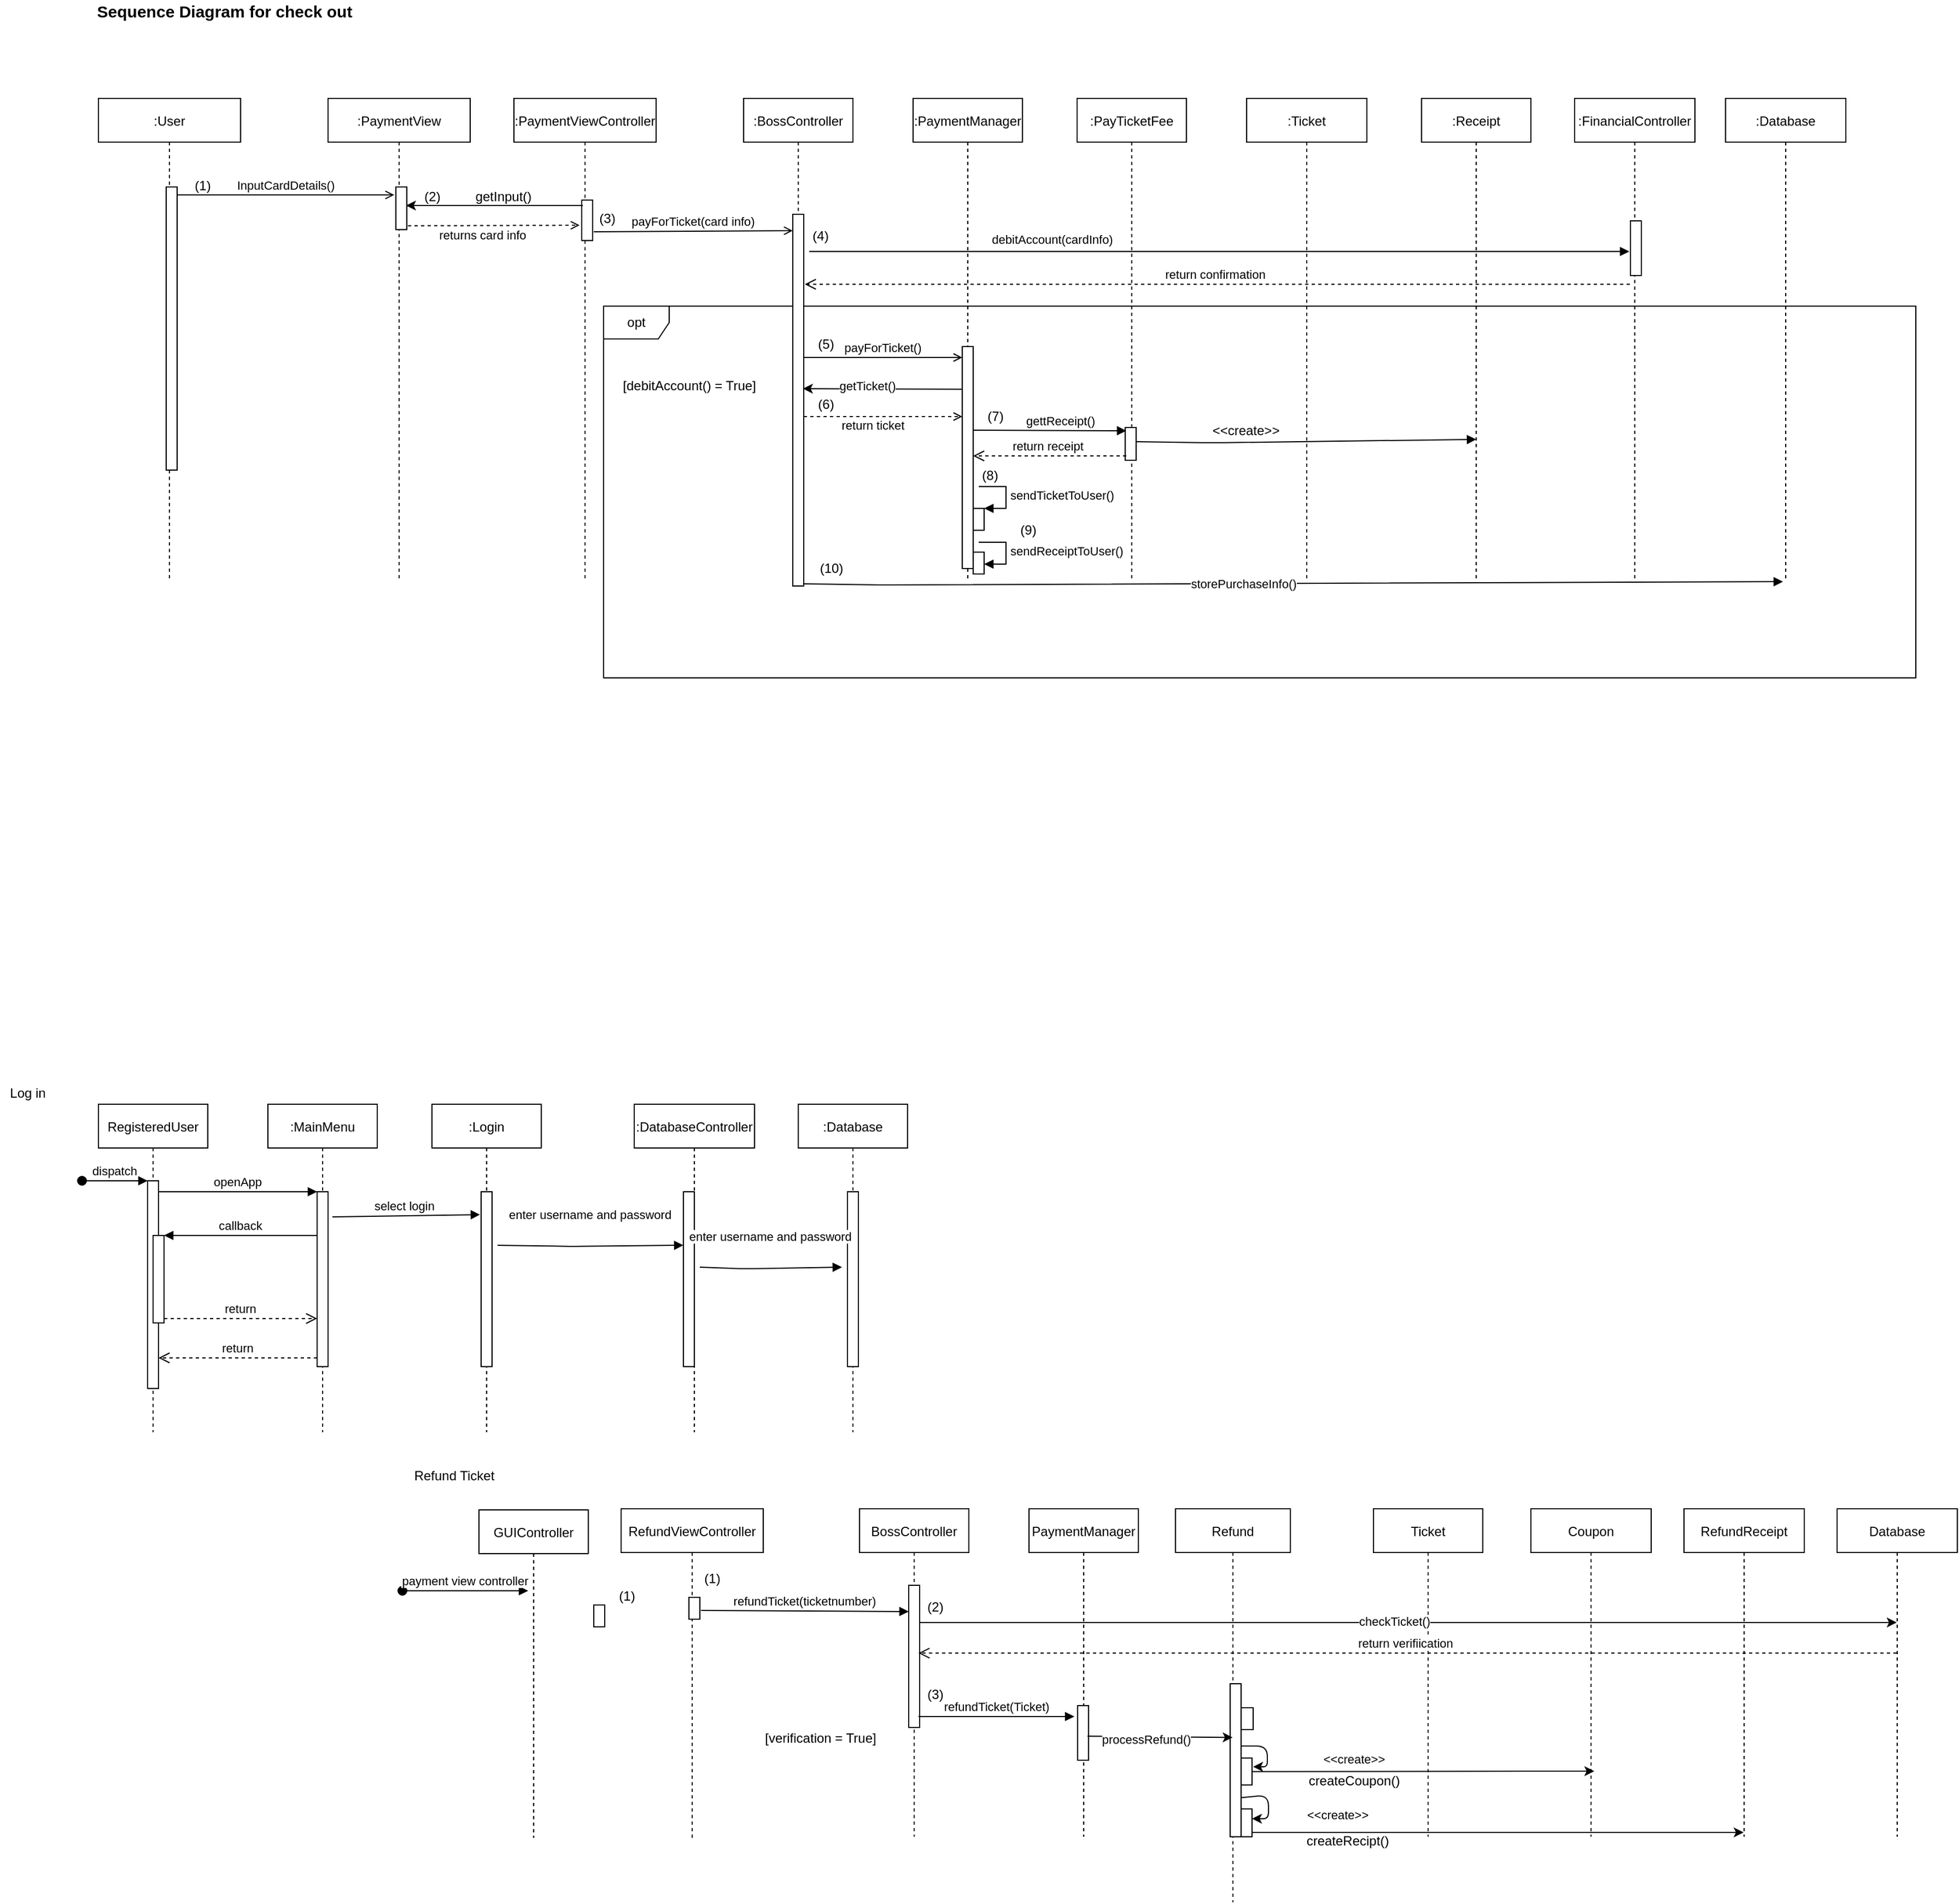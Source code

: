 <mxfile version="13.10.0" type="device"><diagram id="kgpKYQtTHZ0yAKxKKP6v" name="Page-1"><mxGraphModel dx="2732" dy="246" grid="1" gridSize="10" guides="1" tooltips="1" connect="1" arrows="1" fold="1" page="1" pageScale="1" pageWidth="2339" pageHeight="3300" math="0" shadow="0"><root><mxCell id="0"/><mxCell id="1" parent="0"/><mxCell id="AtblsOlPLHBQ5N2xJBc1-201" value="opt" style="shape=umlFrame;whiteSpace=wrap;html=1;" vertex="1" parent="1"><mxGeometry x="-708" y="660" width="1200" height="340" as="geometry"/></mxCell><mxCell id="3nuBFxr9cyL0pnOWT2aG-1" value="RegisteredUser" style="shape=umlLifeline;perimeter=lifelinePerimeter;container=1;collapsible=0;recursiveResize=0;rounded=0;shadow=0;strokeWidth=1;" parent="1" vertex="1"><mxGeometry x="-1170" y="1390" width="100" height="300" as="geometry"/></mxCell><mxCell id="3nuBFxr9cyL0pnOWT2aG-2" value="" style="points=[];perimeter=orthogonalPerimeter;rounded=0;shadow=0;strokeWidth=1;" parent="3nuBFxr9cyL0pnOWT2aG-1" vertex="1"><mxGeometry x="45" y="70" width="10" height="190" as="geometry"/></mxCell><mxCell id="3nuBFxr9cyL0pnOWT2aG-3" value="dispatch" style="verticalAlign=bottom;startArrow=oval;endArrow=block;startSize=8;shadow=0;strokeWidth=1;" parent="3nuBFxr9cyL0pnOWT2aG-1" target="3nuBFxr9cyL0pnOWT2aG-2" edge="1"><mxGeometry relative="1" as="geometry"><mxPoint x="-15" y="70" as="sourcePoint"/></mxGeometry></mxCell><mxCell id="3nuBFxr9cyL0pnOWT2aG-4" value="" style="points=[];perimeter=orthogonalPerimeter;rounded=0;shadow=0;strokeWidth=1;" parent="3nuBFxr9cyL0pnOWT2aG-1" vertex="1"><mxGeometry x="50" y="120" width="10" height="80" as="geometry"/></mxCell><mxCell id="3nuBFxr9cyL0pnOWT2aG-5" value=":MainMenu" style="shape=umlLifeline;perimeter=lifelinePerimeter;container=1;collapsible=0;recursiveResize=0;rounded=0;shadow=0;strokeWidth=1;" parent="1" vertex="1"><mxGeometry x="-1015" y="1390" width="100" height="300" as="geometry"/></mxCell><mxCell id="3nuBFxr9cyL0pnOWT2aG-6" value="" style="points=[];perimeter=orthogonalPerimeter;rounded=0;shadow=0;strokeWidth=1;" parent="3nuBFxr9cyL0pnOWT2aG-5" vertex="1"><mxGeometry x="45" y="80" width="10" height="160" as="geometry"/></mxCell><mxCell id="3nuBFxr9cyL0pnOWT2aG-7" value="return" style="verticalAlign=bottom;endArrow=open;dashed=1;endSize=8;exitX=0;exitY=0.95;shadow=0;strokeWidth=1;" parent="1" source="3nuBFxr9cyL0pnOWT2aG-6" target="3nuBFxr9cyL0pnOWT2aG-2" edge="1"><mxGeometry relative="1" as="geometry"><mxPoint x="-1030" y="1546" as="targetPoint"/></mxGeometry></mxCell><mxCell id="3nuBFxr9cyL0pnOWT2aG-8" value="openApp" style="verticalAlign=bottom;endArrow=block;entryX=0;entryY=0;shadow=0;strokeWidth=1;" parent="1" source="3nuBFxr9cyL0pnOWT2aG-2" target="3nuBFxr9cyL0pnOWT2aG-6" edge="1"><mxGeometry relative="1" as="geometry"><mxPoint x="-1030" y="1470" as="sourcePoint"/></mxGeometry></mxCell><mxCell id="3nuBFxr9cyL0pnOWT2aG-9" value="callback" style="verticalAlign=bottom;endArrow=block;entryX=1;entryY=0;shadow=0;strokeWidth=1;" parent="1" source="3nuBFxr9cyL0pnOWT2aG-6" target="3nuBFxr9cyL0pnOWT2aG-4" edge="1"><mxGeometry relative="1" as="geometry"><mxPoint x="-1065" y="1510" as="sourcePoint"/></mxGeometry></mxCell><mxCell id="3nuBFxr9cyL0pnOWT2aG-10" value="return" style="verticalAlign=bottom;endArrow=open;dashed=1;endSize=8;exitX=1;exitY=0.95;shadow=0;strokeWidth=1;" parent="1" source="3nuBFxr9cyL0pnOWT2aG-4" target="3nuBFxr9cyL0pnOWT2aG-6" edge="1"><mxGeometry relative="1" as="geometry"><mxPoint x="-1065" y="1567" as="targetPoint"/></mxGeometry></mxCell><mxCell id="KRkbuGEPTGUdiu1yoSvD-2" value="Log in" style="text;html=1;align=center;verticalAlign=middle;resizable=0;points=[];autosize=1;" parent="1" vertex="1"><mxGeometry x="-1260" y="1370" width="50" height="20" as="geometry"/></mxCell><mxCell id="KRkbuGEPTGUdiu1yoSvD-3" value=":Login" style="shape=umlLifeline;perimeter=lifelinePerimeter;container=1;collapsible=0;recursiveResize=0;rounded=0;shadow=0;strokeWidth=1;" parent="1" vertex="1"><mxGeometry x="-865" y="1390" width="100" height="300" as="geometry"/></mxCell><mxCell id="KRkbuGEPTGUdiu1yoSvD-4" value="" style="points=[];perimeter=orthogonalPerimeter;rounded=0;shadow=0;strokeWidth=1;" parent="KRkbuGEPTGUdiu1yoSvD-3" vertex="1"><mxGeometry x="45" y="80" width="10" height="160" as="geometry"/></mxCell><mxCell id="KRkbuGEPTGUdiu1yoSvD-6" value=":DatabaseController" style="shape=umlLifeline;perimeter=lifelinePerimeter;container=1;collapsible=0;recursiveResize=0;rounded=0;shadow=0;strokeWidth=1;" parent="1" vertex="1"><mxGeometry x="-680" y="1390" width="110" height="300" as="geometry"/></mxCell><mxCell id="KRkbuGEPTGUdiu1yoSvD-7" value="" style="points=[];perimeter=orthogonalPerimeter;rounded=0;shadow=0;strokeWidth=1;" parent="KRkbuGEPTGUdiu1yoSvD-6" vertex="1"><mxGeometry x="45" y="80" width="10" height="160" as="geometry"/></mxCell><mxCell id="KRkbuGEPTGUdiu1yoSvD-8" value="select login " style="verticalAlign=bottom;endArrow=block;shadow=0;strokeWidth=1;entryX=-0.1;entryY=0.131;entryDx=0;entryDy=0;entryPerimeter=0;exitX=1.4;exitY=0.144;exitDx=0;exitDy=0;exitPerimeter=0;" parent="1" source="3nuBFxr9cyL0pnOWT2aG-6" target="KRkbuGEPTGUdiu1yoSvD-4" edge="1"><mxGeometry relative="1" as="geometry"><mxPoint x="-945" y="1491" as="sourcePoint"/><mxPoint x="-825" y="1491" as="targetPoint"/><Array as="points"/></mxGeometry></mxCell><mxCell id="KRkbuGEPTGUdiu1yoSvD-9" value="enter username and password" style="verticalAlign=bottom;endArrow=block;shadow=0;strokeWidth=1;entryX=0;entryY=0.306;entryDx=0;entryDy=0;entryPerimeter=0;" parent="1" target="KRkbuGEPTGUdiu1yoSvD-7" edge="1"><mxGeometry y="20" relative="1" as="geometry"><mxPoint x="-805" y="1519" as="sourcePoint"/><mxPoint x="-640" y="1520" as="targetPoint"/><Array as="points"><mxPoint x="-735" y="1520"/></Array><mxPoint as="offset"/></mxGeometry></mxCell><mxCell id="KRkbuGEPTGUdiu1yoSvD-10" value=":Database" style="shape=umlLifeline;perimeter=lifelinePerimeter;container=1;collapsible=0;recursiveResize=0;rounded=0;shadow=0;strokeWidth=1;" parent="1" vertex="1"><mxGeometry x="-530" y="1390" width="100" height="300" as="geometry"/></mxCell><mxCell id="KRkbuGEPTGUdiu1yoSvD-11" value="" style="points=[];perimeter=orthogonalPerimeter;rounded=0;shadow=0;strokeWidth=1;" parent="KRkbuGEPTGUdiu1yoSvD-10" vertex="1"><mxGeometry x="45" y="80" width="10" height="160" as="geometry"/></mxCell><mxCell id="KRkbuGEPTGUdiu1yoSvD-12" value="enter username and password" style="verticalAlign=bottom;endArrow=block;shadow=0;strokeWidth=1;" parent="1" edge="1"><mxGeometry y="20" relative="1" as="geometry"><mxPoint x="-620" y="1539" as="sourcePoint"/><mxPoint x="-490" y="1539" as="targetPoint"/><Array as="points"><mxPoint x="-580" y="1540.52"/></Array><mxPoint as="offset"/></mxGeometry></mxCell><mxCell id="AtblsOlPLHBQ5N2xJBc1-1" value="&lt;font style=&quot;font-size: 15px&quot;&gt;&lt;b&gt;Sequence Diagram for check out&lt;/b&gt;&lt;/font&gt;" style="text;html=1;align=center;verticalAlign=middle;resizable=0;points=[];autosize=1;" vertex="1" parent="1"><mxGeometry x="-1180" y="380" width="250" height="20" as="geometry"/></mxCell><mxCell id="AtblsOlPLHBQ5N2xJBc1-2" value=":BossController" style="shape=umlLifeline;perimeter=lifelinePerimeter;container=1;collapsible=0;recursiveResize=0;rounded=0;shadow=0;strokeWidth=1;" vertex="1" parent="1"><mxGeometry x="-580" y="470" width="100" height="410" as="geometry"/></mxCell><mxCell id="AtblsOlPLHBQ5N2xJBc1-3" value="" style="points=[];perimeter=orthogonalPerimeter;rounded=0;shadow=0;strokeWidth=1;" vertex="1" parent="AtblsOlPLHBQ5N2xJBc1-2"><mxGeometry x="45" y="106" width="10" height="340" as="geometry"/></mxCell><mxCell id="AtblsOlPLHBQ5N2xJBc1-6" value=":PaymentManager" style="shape=umlLifeline;perimeter=lifelinePerimeter;container=1;collapsible=0;recursiveResize=0;rounded=0;shadow=0;strokeWidth=1;" vertex="1" parent="1"><mxGeometry x="-425" y="470" width="100" height="440" as="geometry"/></mxCell><mxCell id="AtblsOlPLHBQ5N2xJBc1-7" value="" style="points=[];perimeter=orthogonalPerimeter;rounded=0;shadow=0;strokeWidth=1;" vertex="1" parent="AtblsOlPLHBQ5N2xJBc1-6"><mxGeometry x="45" y="227" width="10" height="203" as="geometry"/></mxCell><mxCell id="AtblsOlPLHBQ5N2xJBc1-12" value=":PayTicketFee" style="shape=umlLifeline;perimeter=lifelinePerimeter;container=1;collapsible=0;recursiveResize=0;rounded=0;shadow=0;strokeWidth=1;" vertex="1" parent="1"><mxGeometry x="-275" y="470" width="100" height="440" as="geometry"/></mxCell><mxCell id="AtblsOlPLHBQ5N2xJBc1-13" value="" style="points=[];perimeter=orthogonalPerimeter;rounded=0;shadow=0;strokeWidth=1;" vertex="1" parent="AtblsOlPLHBQ5N2xJBc1-12"><mxGeometry x="44.02" y="301" width="10" height="30" as="geometry"/></mxCell><mxCell id="AtblsOlPLHBQ5N2xJBc1-14" value=":Ticket" style="shape=umlLifeline;perimeter=lifelinePerimeter;container=1;collapsible=0;recursiveResize=0;rounded=0;shadow=0;strokeWidth=1;" vertex="1" parent="1"><mxGeometry x="-120" y="470" width="110" height="440" as="geometry"/></mxCell><mxCell id="AtblsOlPLHBQ5N2xJBc1-18" value=":Receipt" style="shape=umlLifeline;perimeter=lifelinePerimeter;container=1;collapsible=0;recursiveResize=0;rounded=0;shadow=0;strokeWidth=1;" vertex="1" parent="1"><mxGeometry x="40" y="470" width="100" height="440" as="geometry"/></mxCell><mxCell id="AtblsOlPLHBQ5N2xJBc1-21" value=":FinancialController" style="shape=umlLifeline;perimeter=lifelinePerimeter;container=1;collapsible=0;recursiveResize=0;rounded=0;shadow=0;strokeWidth=1;" vertex="1" parent="1"><mxGeometry x="180" y="470" width="110" height="440" as="geometry"/></mxCell><mxCell id="AtblsOlPLHBQ5N2xJBc1-22" value="" style="points=[];perimeter=orthogonalPerimeter;rounded=0;shadow=0;strokeWidth=1;" vertex="1" parent="AtblsOlPLHBQ5N2xJBc1-21"><mxGeometry x="51" y="112" width="10" height="50" as="geometry"/></mxCell><mxCell id="AtblsOlPLHBQ5N2xJBc1-95" value="BossController" style="shape=umlLifeline;perimeter=lifelinePerimeter;container=1;collapsible=0;recursiveResize=0;rounded=0;shadow=0;strokeWidth=1;" vertex="1" parent="1"><mxGeometry x="-474" y="1760" width="100" height="300" as="geometry"/></mxCell><mxCell id="AtblsOlPLHBQ5N2xJBc1-96" value="" style="points=[];perimeter=orthogonalPerimeter;rounded=0;shadow=0;strokeWidth=1;" vertex="1" parent="AtblsOlPLHBQ5N2xJBc1-95"><mxGeometry x="45" y="70" width="10" height="130" as="geometry"/></mxCell><mxCell id="AtblsOlPLHBQ5N2xJBc1-97" value="PaymentManager" style="shape=umlLifeline;perimeter=lifelinePerimeter;container=1;collapsible=0;recursiveResize=0;rounded=0;shadow=0;strokeWidth=1;" vertex="1" parent="1"><mxGeometry x="-319" y="1760" width="100" height="300" as="geometry"/></mxCell><mxCell id="AtblsOlPLHBQ5N2xJBc1-127" value="" style="points=[];perimeter=orthogonalPerimeter;rounded=0;shadow=0;strokeWidth=1;" vertex="1" parent="AtblsOlPLHBQ5N2xJBc1-97"><mxGeometry x="44.5" y="180" width="10" height="50" as="geometry"/></mxCell><mxCell id="AtblsOlPLHBQ5N2xJBc1-100" value="Refund" style="shape=umlLifeline;perimeter=lifelinePerimeter;container=1;collapsible=0;recursiveResize=0;rounded=0;shadow=0;strokeWidth=1;" vertex="1" parent="1"><mxGeometry x="-185" y="1760" width="105" height="360" as="geometry"/></mxCell><mxCell id="AtblsOlPLHBQ5N2xJBc1-145" value="createCoupon()" style="text;html=1;align=center;verticalAlign=middle;resizable=0;points=[];autosize=1;" vertex="1" parent="AtblsOlPLHBQ5N2xJBc1-100"><mxGeometry x="112.5" y="239" width="100" height="20" as="geometry"/></mxCell><mxCell id="AtblsOlPLHBQ5N2xJBc1-155" value="" style="endArrow=classic;html=1;entryX=1.1;entryY=0.3;entryDx=0;entryDy=0;entryPerimeter=0;" edge="1" parent="AtblsOlPLHBQ5N2xJBc1-100"><mxGeometry x="366" y="1597" width="50" height="50" as="geometry"><mxPoint x="60" y="217" as="sourcePoint"/><mxPoint x="71" y="236" as="targetPoint"/><Array as="points"><mxPoint x="84" y="217"/><mxPoint x="84" y="236"/></Array></mxGeometry></mxCell><mxCell id="AtblsOlPLHBQ5N2xJBc1-151" value="" style="group" vertex="1" connectable="0" parent="AtblsOlPLHBQ5N2xJBc1-100"><mxGeometry x="50" y="160" width="32" height="140" as="geometry"/></mxCell><mxCell id="AtblsOlPLHBQ5N2xJBc1-129" value="" style="points=[];perimeter=orthogonalPerimeter;rounded=0;shadow=0;strokeWidth=1;" vertex="1" parent="AtblsOlPLHBQ5N2xJBc1-151"><mxGeometry width="10" height="140" as="geometry"/></mxCell><mxCell id="AtblsOlPLHBQ5N2xJBc1-143" value="" style="points=[];perimeter=orthogonalPerimeter;rounded=0;shadow=0;strokeWidth=1;" vertex="1" parent="AtblsOlPLHBQ5N2xJBc1-151"><mxGeometry x="10" y="68" width="10" height="24.64" as="geometry"/></mxCell><mxCell id="AtblsOlPLHBQ5N2xJBc1-154" value="" style="points=[];perimeter=orthogonalPerimeter;rounded=0;shadow=0;strokeWidth=1;" vertex="1" parent="AtblsOlPLHBQ5N2xJBc1-151"><mxGeometry x="10" y="114.545" width="10" height="25.455" as="geometry"/></mxCell><mxCell id="AtblsOlPLHBQ5N2xJBc1-166" value="" style="endArrow=classic;html=1;entryX=1;entryY=0.35;entryDx=0;entryDy=0;entryPerimeter=0;exitX=1;exitY=0.745;exitDx=0;exitDy=0;exitPerimeter=0;" edge="1" parent="AtblsOlPLHBQ5N2xJBc1-151" source="AtblsOlPLHBQ5N2xJBc1-129" target="AtblsOlPLHBQ5N2xJBc1-154"><mxGeometry width="50" height="50" relative="1" as="geometry"><mxPoint x="15" y="101.818" as="sourcePoint"/><mxPoint x="65" y="127.273" as="targetPoint"/><Array as="points"><mxPoint x="35" y="101.818"/><mxPoint x="35" y="123.455"/></Array></mxGeometry></mxCell><mxCell id="AtblsOlPLHBQ5N2xJBc1-152" value="" style="group" vertex="1" connectable="0" parent="AtblsOlPLHBQ5N2xJBc1-151"><mxGeometry x="10" y="22" width="22" height="20" as="geometry"/></mxCell><mxCell id="AtblsOlPLHBQ5N2xJBc1-153" value="" style="points=[];perimeter=orthogonalPerimeter;rounded=0;shadow=0;strokeWidth=1;" vertex="1" parent="AtblsOlPLHBQ5N2xJBc1-152"><mxGeometry width="11" height="20" as="geometry"/></mxCell><mxCell id="AtblsOlPLHBQ5N2xJBc1-103" value="Ticket" style="shape=umlLifeline;perimeter=lifelinePerimeter;container=1;collapsible=0;recursiveResize=0;rounded=0;shadow=0;strokeWidth=1;" vertex="1" parent="1"><mxGeometry x="-4" y="1760" width="100" height="300" as="geometry"/></mxCell><mxCell id="AtblsOlPLHBQ5N2xJBc1-104" value="Coupon" style="shape=umlLifeline;perimeter=lifelinePerimeter;container=1;collapsible=0;recursiveResize=0;rounded=0;shadow=0;strokeWidth=1;" vertex="1" parent="1"><mxGeometry x="140" y="1760" width="110" height="300" as="geometry"/></mxCell><mxCell id="AtblsOlPLHBQ5N2xJBc1-108" value="" style="endArrow=classic;html=1;exitX=1.4;exitY=0.756;exitDx=0;exitDy=0;exitPerimeter=0;entryX=0.497;entryY=0.581;entryDx=0;entryDy=0;entryPerimeter=0;" edge="1" parent="1" target="AtblsOlPLHBQ5N2xJBc1-100"><mxGeometry width="50" height="50" relative="1" as="geometry"><mxPoint x="-265.51" y="1968.06" as="sourcePoint"/><mxPoint x="-114.49" y="1968" as="targetPoint"/></mxGeometry></mxCell><mxCell id="AtblsOlPLHBQ5N2xJBc1-160" value="processRefund()" style="edgeLabel;html=1;align=center;verticalAlign=middle;resizable=0;points=[];" vertex="1" connectable="0" parent="AtblsOlPLHBQ5N2xJBc1-108"><mxGeometry x="-0.2" y="-2" relative="1" as="geometry"><mxPoint as="offset"/></mxGeometry></mxCell><mxCell id="AtblsOlPLHBQ5N2xJBc1-113" value="GUIController" style="shape=umlLifeline;perimeter=lifelinePerimeter;container=1;collapsible=0;recursiveResize=0;rounded=0;shadow=0;strokeWidth=1;" vertex="1" parent="1"><mxGeometry x="-822" y="1761" width="100" height="300" as="geometry"/></mxCell><mxCell id="AtblsOlPLHBQ5N2xJBc1-114" value="payment view controller" style="verticalAlign=bottom;startArrow=oval;endArrow=block;startSize=8;shadow=0;strokeWidth=1;" edge="1" parent="AtblsOlPLHBQ5N2xJBc1-113"><mxGeometry relative="1" as="geometry"><mxPoint x="-70" y="74" as="sourcePoint"/><mxPoint x="45" y="74" as="targetPoint"/></mxGeometry></mxCell><mxCell id="AtblsOlPLHBQ5N2xJBc1-115" value="(1)" style="text;html=1;align=center;verticalAlign=middle;resizable=0;points=[];autosize=1;" vertex="1" parent="1"><mxGeometry x="-702" y="1830" width="30" height="20" as="geometry"/></mxCell><mxCell id="AtblsOlPLHBQ5N2xJBc1-117" value="" style="points=[];perimeter=orthogonalPerimeter;rounded=0;shadow=0;strokeWidth=1;" vertex="1" parent="1"><mxGeometry x="-717" y="1848" width="10" height="20" as="geometry"/></mxCell><mxCell id="AtblsOlPLHBQ5N2xJBc1-119" value="RefundViewController" style="shape=umlLifeline;perimeter=lifelinePerimeter;container=1;collapsible=0;recursiveResize=0;rounded=0;shadow=0;strokeWidth=1;" vertex="1" parent="1"><mxGeometry x="-692" y="1760" width="130" height="301" as="geometry"/></mxCell><mxCell id="AtblsOlPLHBQ5N2xJBc1-120" value="" style="points=[];perimeter=orthogonalPerimeter;rounded=0;shadow=0;strokeWidth=1;" vertex="1" parent="AtblsOlPLHBQ5N2xJBc1-119"><mxGeometry x="62" y="81" width="10" height="20" as="geometry"/></mxCell><mxCell id="AtblsOlPLHBQ5N2xJBc1-121" value="(1)" style="text;html=1;align=center;verticalAlign=middle;resizable=0;points=[];autosize=1;" vertex="1" parent="1"><mxGeometry x="-624" y="1814" width="30" height="20" as="geometry"/></mxCell><mxCell id="AtblsOlPLHBQ5N2xJBc1-122" value="refundTicket(ticketnumber)" style="verticalAlign=bottom;endArrow=block;shadow=0;strokeWidth=1;entryX=-0.167;entryY=0.3;entryDx=0;entryDy=0;entryPerimeter=0;exitX=1.1;exitY=0.6;exitDx=0;exitDy=0;exitPerimeter=0;" edge="1" source="AtblsOlPLHBQ5N2xJBc1-120" parent="1"><mxGeometry relative="1" as="geometry"><mxPoint x="-584" y="1852" as="sourcePoint"/><mxPoint x="-429.01" y="1854" as="targetPoint"/></mxGeometry></mxCell><mxCell id="AtblsOlPLHBQ5N2xJBc1-125" value="Refund Ticket" style="text;html=1;align=center;verticalAlign=middle;resizable=0;points=[];autosize=1;" vertex="1" parent="1"><mxGeometry x="-890" y="1720" width="90" height="20" as="geometry"/></mxCell><mxCell id="AtblsOlPLHBQ5N2xJBc1-126" value="refundTicket(Ticket)" style="verticalAlign=bottom;endArrow=block;shadow=0;strokeWidth=1;entryX=0;entryY=0.55;entryDx=0;entryDy=0;entryPerimeter=0;" edge="1" parent="1"><mxGeometry relative="1" as="geometry"><mxPoint x="-420" y="1950" as="sourcePoint"/><mxPoint x="-277.5" y="1950" as="targetPoint"/></mxGeometry></mxCell><mxCell id="AtblsOlPLHBQ5N2xJBc1-133" value="RefundReceipt" style="shape=umlLifeline;perimeter=lifelinePerimeter;container=1;collapsible=0;recursiveResize=0;rounded=0;shadow=0;strokeWidth=1;" vertex="1" parent="1"><mxGeometry x="280" y="1760" width="110" height="300" as="geometry"/></mxCell><mxCell id="AtblsOlPLHBQ5N2xJBc1-134" value="" style="endArrow=classic;html=1;" edge="1" parent="1" target="AtblsOlPLHBQ5N2xJBc1-157"><mxGeometry width="50" height="50" relative="1" as="geometry"><mxPoint x="-419" y="1864" as="sourcePoint"/><mxPoint x="-369" y="1814" as="targetPoint"/></mxGeometry></mxCell><mxCell id="AtblsOlPLHBQ5N2xJBc1-135" value="checkTicket()" style="edgeLabel;html=1;align=center;verticalAlign=middle;resizable=0;points=[];" vertex="1" connectable="0" parent="AtblsOlPLHBQ5N2xJBc1-134"><mxGeometry x="-0.029" y="1" relative="1" as="geometry"><mxPoint as="offset"/></mxGeometry></mxCell><mxCell id="AtblsOlPLHBQ5N2xJBc1-136" value="return verifiication " style="verticalAlign=bottom;endArrow=open;dashed=1;endSize=8;shadow=0;strokeWidth=1;entryX=0.9;entryY=0.491;entryDx=0;entryDy=0;entryPerimeter=0;" edge="1" parent="1" source="AtblsOlPLHBQ5N2xJBc1-157"><mxGeometry relative="1" as="geometry"><mxPoint x="-420" y="1892.01" as="targetPoint"/><mxPoint x="334.5" y="1892.01" as="sourcePoint"/></mxGeometry></mxCell><mxCell id="AtblsOlPLHBQ5N2xJBc1-138" value="[verification = True]" style="text;html=1;align=center;verticalAlign=middle;resizable=0;points=[];autosize=1;" vertex="1" parent="1"><mxGeometry x="-570" y="1960" width="120" height="20" as="geometry"/></mxCell><mxCell id="AtblsOlPLHBQ5N2xJBc1-146" value="(2)" style="text;html=1;align=center;verticalAlign=middle;resizable=0;points=[];autosize=1;" vertex="1" parent="1"><mxGeometry x="-420" y="1840" width="30" height="20" as="geometry"/></mxCell><mxCell id="AtblsOlPLHBQ5N2xJBc1-147" value="(3)" style="text;html=1;align=center;verticalAlign=middle;resizable=0;points=[];autosize=1;" vertex="1" parent="1"><mxGeometry x="-420" y="1920" width="30" height="20" as="geometry"/></mxCell><mxCell id="AtblsOlPLHBQ5N2xJBc1-157" value="Database" style="shape=umlLifeline;perimeter=lifelinePerimeter;container=1;collapsible=0;recursiveResize=0;rounded=0;shadow=0;strokeWidth=1;" vertex="1" parent="1"><mxGeometry x="420" y="1760" width="110" height="300" as="geometry"/></mxCell><mxCell id="AtblsOlPLHBQ5N2xJBc1-140" value="" style="endArrow=classic;html=1;exitX=1;exitY=0.5;exitDx=0;exitDy=0;exitPerimeter=0;entryX=0.527;entryY=0.8;entryDx=0;entryDy=0;entryPerimeter=0;" edge="1" parent="1" source="AtblsOlPLHBQ5N2xJBc1-143" target="AtblsOlPLHBQ5N2xJBc1-104"><mxGeometry x="230" y="3460" width="50" height="50" as="geometry"><mxPoint x="-51" y="2040" as="sourcePoint"/><mxPoint x="223.5" y="2038" as="targetPoint"/></mxGeometry></mxCell><mxCell id="AtblsOlPLHBQ5N2xJBc1-123" value="&lt;font style=&quot;font-size: 11px&quot;&gt;&amp;lt;&amp;lt;create&amp;gt;&amp;gt;&lt;/font&gt;" style="text;html=1;align=center;verticalAlign=middle;resizable=0;points=[];autosize=1;" vertex="1" parent="1"><mxGeometry x="-57.5" y="1979" width="70" height="20" as="geometry"/></mxCell><mxCell id="AtblsOlPLHBQ5N2xJBc1-156" value="createRecipt()" style="text;html=1;align=center;verticalAlign=middle;resizable=0;points=[];autosize=1;" vertex="1" parent="1"><mxGeometry x="-73" y="2054" width="90" height="20" as="geometry"/></mxCell><mxCell id="AtblsOlPLHBQ5N2xJBc1-158" value="" style="endArrow=classic;html=1;exitX=1;exitY=0.5;exitDx=0;exitDy=0;exitPerimeter=0;" edge="1" parent="1" target="AtblsOlPLHBQ5N2xJBc1-133"><mxGeometry x="179" y="3411" width="50" height="50" as="geometry"><mxPoint x="-115" y="2056" as="sourcePoint"/><mxPoint x="312.5" y="2056" as="targetPoint"/></mxGeometry></mxCell><mxCell id="AtblsOlPLHBQ5N2xJBc1-159" value="&lt;font style=&quot;font-size: 11px&quot;&gt;&amp;lt;&amp;lt;create&amp;gt;&amp;gt;&lt;/font&gt;" style="text;html=1;align=center;verticalAlign=middle;resizable=0;points=[];autosize=1;" vertex="1" parent="1"><mxGeometry x="-72.5" y="2030" width="70" height="20" as="geometry"/></mxCell><mxCell id="AtblsOlPLHBQ5N2xJBc1-170" value="" style="verticalAlign=bottom;endArrow=block;shadow=0;strokeWidth=1;" edge="1" parent="1"><mxGeometry x="0.296" relative="1" as="geometry"><mxPoint x="-520" y="610" as="sourcePoint"/><mxPoint x="230" y="610" as="targetPoint"/><Array as="points"><mxPoint x="-450" y="610"/></Array><mxPoint as="offset"/></mxGeometry></mxCell><mxCell id="AtblsOlPLHBQ5N2xJBc1-171" value="debitAccount(cardInfo)" style="edgeLabel;html=1;align=center;verticalAlign=middle;resizable=0;points=[];" vertex="1" connectable="0" parent="AtblsOlPLHBQ5N2xJBc1-170"><mxGeometry x="0.142" relative="1" as="geometry"><mxPoint x="-206.24" y="-11" as="offset"/></mxGeometry></mxCell><mxCell id="AtblsOlPLHBQ5N2xJBc1-172" value="return confirmation " style="verticalAlign=bottom;endArrow=open;dashed=1;endSize=8;shadow=0;strokeWidth=1;entryX=0.9;entryY=0.627;entryDx=0;entryDy=0;entryPerimeter=0;" edge="1" parent="1"><mxGeometry relative="1" as="geometry"><mxPoint x="-524" y="640.0" as="targetPoint"/><mxPoint x="230.5" y="640.0" as="sourcePoint"/></mxGeometry></mxCell><mxCell id="AtblsOlPLHBQ5N2xJBc1-173" value="payForTicket()" style="verticalAlign=bottom;endArrow=open;shadow=0;strokeWidth=1;endFill=0;" edge="1" parent="1"><mxGeometry relative="1" as="geometry"><mxPoint x="-525" y="707" as="sourcePoint"/><mxPoint x="-380" y="707" as="targetPoint"/></mxGeometry></mxCell><mxCell id="AtblsOlPLHBQ5N2xJBc1-177" value="" style="verticalAlign=bottom;endArrow=block;shadow=0;strokeWidth=1;entryX=0.5;entryY=0.612;entryDx=0;entryDy=0;entryPerimeter=0;" edge="1" parent="1"><mxGeometry x="0.361" y="21" relative="1" as="geometry"><mxPoint x="-220.98" y="784" as="sourcePoint"/><mxPoint x="90" y="781.92" as="targetPoint"/><Array as="points"><mxPoint x="-150.98" y="785"/></Array><mxPoint as="offset"/></mxGeometry></mxCell><mxCell id="AtblsOlPLHBQ5N2xJBc1-178" value="&amp;lt;&amp;lt;create&amp;gt;&amp;gt;" style="text;html=1;align=center;verticalAlign=middle;resizable=0;points=[];autosize=1;" vertex="1" parent="1"><mxGeometry x="-160.98" y="764" width="80" height="20" as="geometry"/></mxCell><mxCell id="AtblsOlPLHBQ5N2xJBc1-179" value=":Database" style="shape=umlLifeline;perimeter=lifelinePerimeter;container=1;collapsible=0;recursiveResize=0;rounded=0;shadow=0;strokeWidth=1;" vertex="1" parent="1"><mxGeometry x="318" y="470" width="110" height="440" as="geometry"/></mxCell><mxCell id="AtblsOlPLHBQ5N2xJBc1-181" value="" style="verticalAlign=bottom;endArrow=block;shadow=0;strokeWidth=1;entryX=0.473;entryY=0.9;entryDx=0;entryDy=0;entryPerimeter=0;" edge="1" parent="1"><mxGeometry x="0.361" y="21" relative="1" as="geometry"><mxPoint x="-524.51" y="914" as="sourcePoint"/><mxPoint x="370.52" y="912" as="targetPoint"/><Array as="points"><mxPoint x="-454.51" y="915"/></Array><mxPoint as="offset"/></mxGeometry></mxCell><mxCell id="AtblsOlPLHBQ5N2xJBc1-182" value="storePurchaseInfo()" style="edgeLabel;html=1;align=center;verticalAlign=middle;resizable=0;points=[];" vertex="1" connectable="0" parent="AtblsOlPLHBQ5N2xJBc1-181"><mxGeometry x="-0.104" relative="1" as="geometry"><mxPoint as="offset"/></mxGeometry></mxCell><mxCell id="AtblsOlPLHBQ5N2xJBc1-184" value=":PaymentViewController" style="shape=umlLifeline;perimeter=lifelinePerimeter;container=1;collapsible=0;recursiveResize=0;rounded=0;shadow=0;strokeWidth=1;" vertex="1" parent="1"><mxGeometry x="-790" y="470" width="130" height="440" as="geometry"/></mxCell><mxCell id="AtblsOlPLHBQ5N2xJBc1-185" value="" style="points=[];perimeter=orthogonalPerimeter;rounded=0;shadow=0;strokeWidth=1;" vertex="1" parent="AtblsOlPLHBQ5N2xJBc1-184"><mxGeometry x="62" y="93" width="10" height="37" as="geometry"/></mxCell><mxCell id="AtblsOlPLHBQ5N2xJBc1-186" value="(2)" style="text;html=1;align=center;verticalAlign=middle;resizable=0;points=[];autosize=1;" vertex="1" parent="1"><mxGeometry x="-880" y="550" width="30" height="20" as="geometry"/></mxCell><mxCell id="AtblsOlPLHBQ5N2xJBc1-187" value="payForTicket(card info)" style="verticalAlign=bottom;endArrow=open;shadow=0;strokeWidth=1;entryX=-0.167;entryY=0.3;entryDx=0;entryDy=0;entryPerimeter=0;exitX=1.1;exitY=0.6;exitDx=0;exitDy=0;exitPerimeter=0;endFill=0;" edge="1" parent="1"><mxGeometry relative="1" as="geometry"><mxPoint x="-717.0" y="592" as="sourcePoint"/><mxPoint x="-535.01" y="591" as="targetPoint"/></mxGeometry></mxCell><mxCell id="AtblsOlPLHBQ5N2xJBc1-188" value="(4)" style="text;html=1;align=center;verticalAlign=middle;resizable=0;points=[];autosize=1;" vertex="1" parent="1"><mxGeometry x="-525" y="586" width="30" height="20" as="geometry"/></mxCell><mxCell id="AtblsOlPLHBQ5N2xJBc1-194" value="" style="html=1;points=[];perimeter=orthogonalPerimeter;" vertex="1" parent="1"><mxGeometry x="-370" y="845" width="10" height="20" as="geometry"/></mxCell><mxCell id="AtblsOlPLHBQ5N2xJBc1-195" value="sendTicketToUser()" style="edgeStyle=orthogonalEdgeStyle;html=1;align=left;spacingLeft=2;endArrow=block;rounded=0;entryX=1;entryY=0;" edge="1" target="AtblsOlPLHBQ5N2xJBc1-194" parent="1"><mxGeometry relative="1" as="geometry"><mxPoint x="-365" y="825" as="sourcePoint"/><Array as="points"><mxPoint x="-365" y="825"/><mxPoint x="-340" y="825"/><mxPoint x="-340" y="845"/></Array></mxGeometry></mxCell><mxCell id="AtblsOlPLHBQ5N2xJBc1-197" value="" style="html=1;points=[];perimeter=orthogonalPerimeter;" vertex="1" parent="1"><mxGeometry x="-370" y="885" width="10" height="20" as="geometry"/></mxCell><mxCell id="AtblsOlPLHBQ5N2xJBc1-199" value="sendReceiptToUser()" style="edgeStyle=orthogonalEdgeStyle;html=1;align=left;spacingLeft=2;endArrow=block;rounded=0;entryX=1;entryY=0;" edge="1" parent="1"><mxGeometry relative="1" as="geometry"><mxPoint x="-365" y="876" as="sourcePoint"/><Array as="points"><mxPoint x="-365" y="876"/><mxPoint x="-340" y="876"/><mxPoint x="-340" y="896"/></Array><mxPoint x="-360" y="896" as="targetPoint"/></mxGeometry></mxCell><mxCell id="AtblsOlPLHBQ5N2xJBc1-200" value="gettReceipt()" style="verticalAlign=bottom;endArrow=block;shadow=0;strokeWidth=1;" edge="1" parent="1"><mxGeometry x="0.143" relative="1" as="geometry"><mxPoint x="-370" y="773.5" as="sourcePoint"/><mxPoint x="-230" y="774" as="targetPoint"/><mxPoint as="offset"/></mxGeometry></mxCell><mxCell id="AtblsOlPLHBQ5N2xJBc1-202" value="[debitAccount() = True]" style="text;html=1;align=center;verticalAlign=middle;resizable=0;points=[];autosize=1;" vertex="1" parent="1"><mxGeometry x="-700" y="723" width="140" height="20" as="geometry"/></mxCell><mxCell id="AtblsOlPLHBQ5N2xJBc1-203" value="(5)" style="text;html=1;align=center;verticalAlign=middle;resizable=0;points=[];autosize=1;" vertex="1" parent="1"><mxGeometry x="-520" y="685" width="30" height="20" as="geometry"/></mxCell><mxCell id="AtblsOlPLHBQ5N2xJBc1-204" value="(7)" style="text;html=1;align=center;verticalAlign=middle;resizable=0;points=[];autosize=1;" vertex="1" parent="1"><mxGeometry x="-365" y="751" width="30" height="20" as="geometry"/></mxCell><mxCell id="AtblsOlPLHBQ5N2xJBc1-205" value="(8)" style="text;html=1;align=center;verticalAlign=middle;resizable=0;points=[];autosize=1;" vertex="1" parent="1"><mxGeometry x="-370" y="805" width="30" height="20" as="geometry"/></mxCell><mxCell id="AtblsOlPLHBQ5N2xJBc1-206" value="(9)" style="text;html=1;align=center;verticalAlign=middle;resizable=0;points=[];autosize=1;" vertex="1" parent="1"><mxGeometry x="-335" y="855" width="30" height="20" as="geometry"/></mxCell><mxCell id="AtblsOlPLHBQ5N2xJBc1-207" value="(10)" style="text;html=1;align=center;verticalAlign=middle;resizable=0;points=[];autosize=1;" vertex="1" parent="1"><mxGeometry x="-520" y="890" width="40" height="20" as="geometry"/></mxCell><mxCell id="AtblsOlPLHBQ5N2xJBc1-208" value=":PaymentView" style="shape=umlLifeline;perimeter=lifelinePerimeter;container=1;collapsible=0;recursiveResize=0;rounded=0;shadow=0;strokeWidth=1;" vertex="1" parent="1"><mxGeometry x="-960" y="470" width="130" height="440" as="geometry"/></mxCell><mxCell id="AtblsOlPLHBQ5N2xJBc1-209" value="" style="points=[];perimeter=orthogonalPerimeter;rounded=0;shadow=0;strokeWidth=1;" vertex="1" parent="AtblsOlPLHBQ5N2xJBc1-208"><mxGeometry x="62" y="81" width="10" height="39" as="geometry"/></mxCell><mxCell id="AtblsOlPLHBQ5N2xJBc1-210" value=":User" style="shape=umlLifeline;perimeter=lifelinePerimeter;container=1;collapsible=0;recursiveResize=0;rounded=0;shadow=0;strokeWidth=1;" vertex="1" parent="1"><mxGeometry x="-1170" y="470" width="130" height="440" as="geometry"/></mxCell><mxCell id="AtblsOlPLHBQ5N2xJBc1-211" value="" style="points=[];perimeter=orthogonalPerimeter;rounded=0;shadow=0;strokeWidth=1;" vertex="1" parent="AtblsOlPLHBQ5N2xJBc1-210"><mxGeometry x="62" y="81" width="10" height="259" as="geometry"/></mxCell><mxCell id="AtblsOlPLHBQ5N2xJBc1-216" value="InputCardDetails()" style="verticalAlign=bottom;endArrow=open;shadow=0;strokeWidth=1;entryX=-0.15;entryY=0.392;entryDx=0;entryDy=0;entryPerimeter=0;endFill=0;" edge="1" parent="1"><mxGeometry relative="1" as="geometry"><mxPoint x="-1098" y="558.288" as="sourcePoint"/><mxPoint x="-899.5" y="558.288" as="targetPoint"/></mxGeometry></mxCell><mxCell id="AtblsOlPLHBQ5N2xJBc1-217" value="" style="endArrow=classic;html=1;entryX=0.933;entryY=0.436;entryDx=0;entryDy=0;entryPerimeter=0;" edge="1" parent="1" target="AtblsOlPLHBQ5N2xJBc1-209"><mxGeometry width="50" height="50" relative="1" as="geometry"><mxPoint x="-727" y="568" as="sourcePoint"/><mxPoint x="-887" y="563" as="targetPoint"/></mxGeometry></mxCell><mxCell id="AtblsOlPLHBQ5N2xJBc1-218" value="getInput()" style="text;html=1;align=center;verticalAlign=middle;resizable=0;points=[];autosize=1;" vertex="1" parent="1"><mxGeometry x="-835" y="550" width="70" height="20" as="geometry"/></mxCell><mxCell id="AtblsOlPLHBQ5N2xJBc1-219" value="" style="endArrow=open;dashed=1;html=1;exitX=1.1;exitY=0.756;exitDx=0;exitDy=0;exitPerimeter=0;startArrow=none;startFill=0;endFill=0;" edge="1" parent="1"><mxGeometry width="50" height="50" relative="1" as="geometry"><mxPoint x="-887.0" y="586.484" as="sourcePoint"/><mxPoint x="-730" y="586" as="targetPoint"/></mxGeometry></mxCell><mxCell id="AtblsOlPLHBQ5N2xJBc1-221" value="returns card info" style="edgeLabel;html=1;align=center;verticalAlign=middle;resizable=0;points=[];" vertex="1" connectable="0" parent="AtblsOlPLHBQ5N2xJBc1-219"><mxGeometry x="-0.14" y="-3" relative="1" as="geometry"><mxPoint y="5" as="offset"/></mxGeometry></mxCell><mxCell id="AtblsOlPLHBQ5N2xJBc1-222" value="(1)" style="text;html=1;align=center;verticalAlign=middle;resizable=0;points=[];autosize=1;" vertex="1" parent="1"><mxGeometry x="-1090" y="540" width="30" height="20" as="geometry"/></mxCell><mxCell id="AtblsOlPLHBQ5N2xJBc1-223" value="(3)" style="text;html=1;align=center;verticalAlign=middle;resizable=0;points=[];autosize=1;" vertex="1" parent="1"><mxGeometry x="-720" y="570" width="30" height="20" as="geometry"/></mxCell><mxCell id="AtblsOlPLHBQ5N2xJBc1-224" value="return receipt " style="verticalAlign=bottom;endArrow=open;dashed=1;endSize=8;shadow=0;strokeWidth=1;" edge="1" parent="1"><mxGeometry relative="1" as="geometry"><mxPoint x="-370" y="797" as="targetPoint"/><mxPoint x="-230" y="797" as="sourcePoint"/></mxGeometry></mxCell><mxCell id="AtblsOlPLHBQ5N2xJBc1-230" value="" style="endArrow=classic;html=1;entryX=0.933;entryY=0.436;entryDx=0;entryDy=0;entryPerimeter=0;" edge="1" parent="1"><mxGeometry width="50" height="50" relative="1" as="geometry"><mxPoint x="-380" y="736" as="sourcePoint"/><mxPoint x="-525.67" y="735.504" as="targetPoint"/></mxGeometry></mxCell><mxCell id="AtblsOlPLHBQ5N2xJBc1-231" value="getTicket()" style="edgeLabel;html=1;align=center;verticalAlign=middle;resizable=0;points=[];" vertex="1" connectable="0" parent="AtblsOlPLHBQ5N2xJBc1-230"><mxGeometry x="0.195" y="-3" relative="1" as="geometry"><mxPoint as="offset"/></mxGeometry></mxCell><mxCell id="AtblsOlPLHBQ5N2xJBc1-232" value="" style="endArrow=open;dashed=1;html=1;exitX=1.1;exitY=0.756;exitDx=0;exitDy=0;exitPerimeter=0;startArrow=none;startFill=0;endFill=0;" edge="1" parent="1"><mxGeometry width="50" height="50" relative="1" as="geometry"><mxPoint x="-525.0" y="760.984" as="sourcePoint"/><mxPoint x="-380" y="761" as="targetPoint"/></mxGeometry></mxCell><mxCell id="AtblsOlPLHBQ5N2xJBc1-233" value="return ticket" style="edgeLabel;html=1;align=center;verticalAlign=middle;resizable=0;points=[];" vertex="1" connectable="0" parent="AtblsOlPLHBQ5N2xJBc1-232"><mxGeometry x="-0.14" y="-3" relative="1" as="geometry"><mxPoint y="5" as="offset"/></mxGeometry></mxCell><mxCell id="AtblsOlPLHBQ5N2xJBc1-234" value="(6)" style="text;html=1;align=center;verticalAlign=middle;resizable=0;points=[];autosize=1;" vertex="1" parent="1"><mxGeometry x="-520" y="740" width="30" height="20" as="geometry"/></mxCell></root></mxGraphModel></diagram></mxfile>